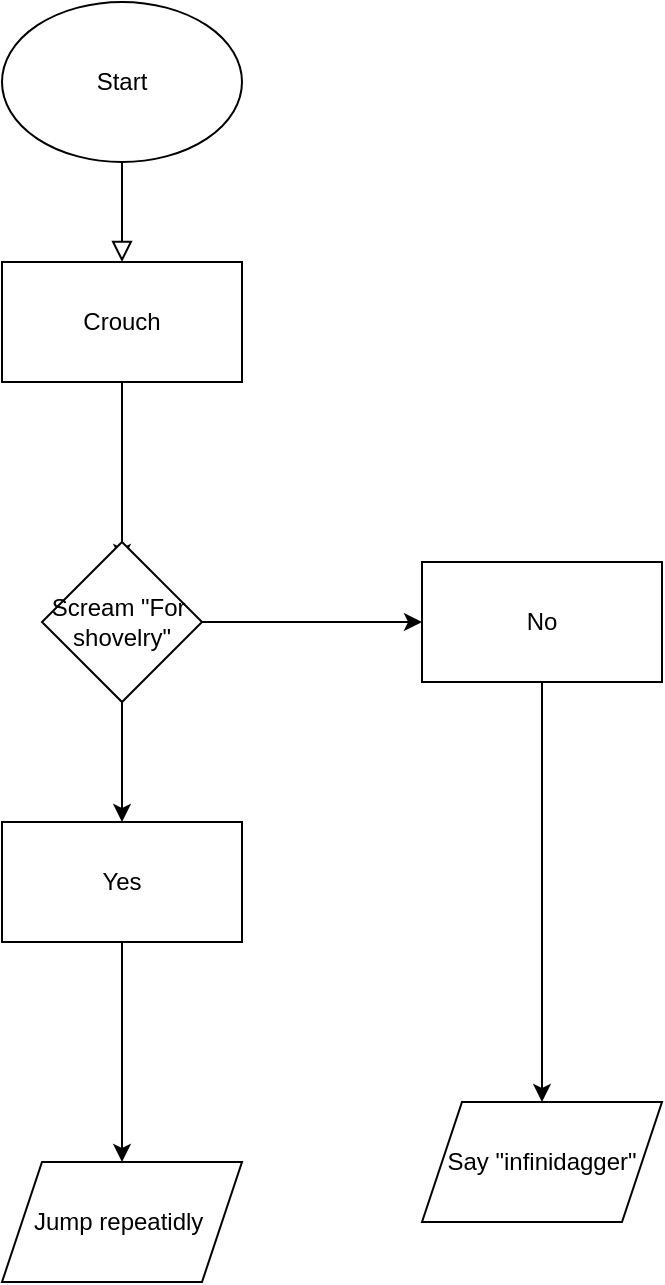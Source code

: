 <mxfile version="13.7.1" type="github">
  <diagram id="C5RBs43oDa-KdzZeNtuy" name="Page-1">
    <mxGraphModel dx="1038" dy="580" grid="1" gridSize="10" guides="1" tooltips="1" connect="1" arrows="1" fold="1" page="1" pageScale="1" pageWidth="827" pageHeight="1169" math="0" shadow="0">
      <root>
        <mxCell id="WIyWlLk6GJQsqaUBKTNV-0" />
        <mxCell id="WIyWlLk6GJQsqaUBKTNV-1" parent="WIyWlLk6GJQsqaUBKTNV-0" />
        <mxCell id="WIyWlLk6GJQsqaUBKTNV-2" value="" style="rounded=0;html=1;jettySize=auto;orthogonalLoop=1;fontSize=11;endArrow=block;endFill=0;endSize=8;strokeWidth=1;shadow=0;labelBackgroundColor=none;edgeStyle=orthogonalEdgeStyle;" parent="WIyWlLk6GJQsqaUBKTNV-1" edge="1">
          <mxGeometry relative="1" as="geometry">
            <mxPoint x="220" y="120" as="sourcePoint" />
            <mxPoint x="220" y="170" as="targetPoint" />
          </mxGeometry>
        </mxCell>
        <mxCell id="ymajFaBcqO1Mv1VTg3xy-0" value="Start" style="ellipse;whiteSpace=wrap;html=1;" vertex="1" parent="WIyWlLk6GJQsqaUBKTNV-1">
          <mxGeometry x="160" y="40" width="120" height="80" as="geometry" />
        </mxCell>
        <mxCell id="ymajFaBcqO1Mv1VTg3xy-5" style="edgeStyle=orthogonalEdgeStyle;rounded=0;orthogonalLoop=1;jettySize=auto;html=1;" edge="1" parent="WIyWlLk6GJQsqaUBKTNV-1" source="ymajFaBcqO1Mv1VTg3xy-1">
          <mxGeometry relative="1" as="geometry">
            <mxPoint x="220" y="320" as="targetPoint" />
          </mxGeometry>
        </mxCell>
        <mxCell id="ymajFaBcqO1Mv1VTg3xy-1" value="Crouch" style="rounded=0;whiteSpace=wrap;html=1;" vertex="1" parent="WIyWlLk6GJQsqaUBKTNV-1">
          <mxGeometry x="160" y="170" width="120" height="60" as="geometry" />
        </mxCell>
        <mxCell id="ymajFaBcqO1Mv1VTg3xy-6" style="edgeStyle=orthogonalEdgeStyle;rounded=0;orthogonalLoop=1;jettySize=auto;html=1;" edge="1" parent="WIyWlLk6GJQsqaUBKTNV-1" source="ymajFaBcqO1Mv1VTg3xy-2" target="ymajFaBcqO1Mv1VTg3xy-7">
          <mxGeometry relative="1" as="geometry">
            <mxPoint x="430" y="350" as="targetPoint" />
          </mxGeometry>
        </mxCell>
        <mxCell id="ymajFaBcqO1Mv1VTg3xy-8" style="edgeStyle=orthogonalEdgeStyle;rounded=0;orthogonalLoop=1;jettySize=auto;html=1;exitX=0.5;exitY=1;exitDx=0;exitDy=0;" edge="1" parent="WIyWlLk6GJQsqaUBKTNV-1" source="ymajFaBcqO1Mv1VTg3xy-2" target="ymajFaBcqO1Mv1VTg3xy-9">
          <mxGeometry relative="1" as="geometry">
            <mxPoint x="220" y="480" as="targetPoint" />
          </mxGeometry>
        </mxCell>
        <mxCell id="ymajFaBcqO1Mv1VTg3xy-2" value="Scream &quot;For&amp;nbsp;&lt;br&gt;shovelry&quot;" style="rhombus;whiteSpace=wrap;html=1;" vertex="1" parent="WIyWlLk6GJQsqaUBKTNV-1">
          <mxGeometry x="180" y="310" width="80" height="80" as="geometry" />
        </mxCell>
        <mxCell id="ymajFaBcqO1Mv1VTg3xy-11" style="edgeStyle=orthogonalEdgeStyle;rounded=0;orthogonalLoop=1;jettySize=auto;html=1;" edge="1" parent="WIyWlLk6GJQsqaUBKTNV-1" source="ymajFaBcqO1Mv1VTg3xy-7" target="ymajFaBcqO1Mv1VTg3xy-12">
          <mxGeometry relative="1" as="geometry">
            <mxPoint x="430" y="610" as="targetPoint" />
          </mxGeometry>
        </mxCell>
        <mxCell id="ymajFaBcqO1Mv1VTg3xy-7" value="No" style="rounded=0;whiteSpace=wrap;html=1;" vertex="1" parent="WIyWlLk6GJQsqaUBKTNV-1">
          <mxGeometry x="370" y="320" width="120" height="60" as="geometry" />
        </mxCell>
        <mxCell id="ymajFaBcqO1Mv1VTg3xy-10" style="edgeStyle=orthogonalEdgeStyle;rounded=0;orthogonalLoop=1;jettySize=auto;html=1;" edge="1" parent="WIyWlLk6GJQsqaUBKTNV-1" source="ymajFaBcqO1Mv1VTg3xy-9">
          <mxGeometry relative="1" as="geometry">
            <mxPoint x="220" y="620" as="targetPoint" />
          </mxGeometry>
        </mxCell>
        <mxCell id="ymajFaBcqO1Mv1VTg3xy-9" value="Yes" style="rounded=0;whiteSpace=wrap;html=1;" vertex="1" parent="WIyWlLk6GJQsqaUBKTNV-1">
          <mxGeometry x="160" y="450" width="120" height="60" as="geometry" />
        </mxCell>
        <mxCell id="ymajFaBcqO1Mv1VTg3xy-12" value="Say &quot;infinidagger&quot;" style="shape=parallelogram;perimeter=parallelogramPerimeter;whiteSpace=wrap;html=1;fixedSize=1;" vertex="1" parent="WIyWlLk6GJQsqaUBKTNV-1">
          <mxGeometry x="370" y="590" width="120" height="60" as="geometry" />
        </mxCell>
        <mxCell id="ymajFaBcqO1Mv1VTg3xy-13" value="Jump repeatidly&amp;nbsp;" style="shape=parallelogram;perimeter=parallelogramPerimeter;whiteSpace=wrap;html=1;fixedSize=1;" vertex="1" parent="WIyWlLk6GJQsqaUBKTNV-1">
          <mxGeometry x="160" y="620" width="120" height="60" as="geometry" />
        </mxCell>
      </root>
    </mxGraphModel>
  </diagram>
</mxfile>
